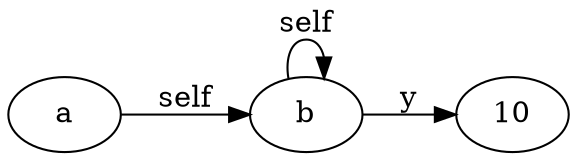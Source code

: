 digraph ABDot1 {
	rankdir=LR;
	a -> b [label="self"]
	b -> b [label="self"]
	b -> 10 [label="y"]
}
